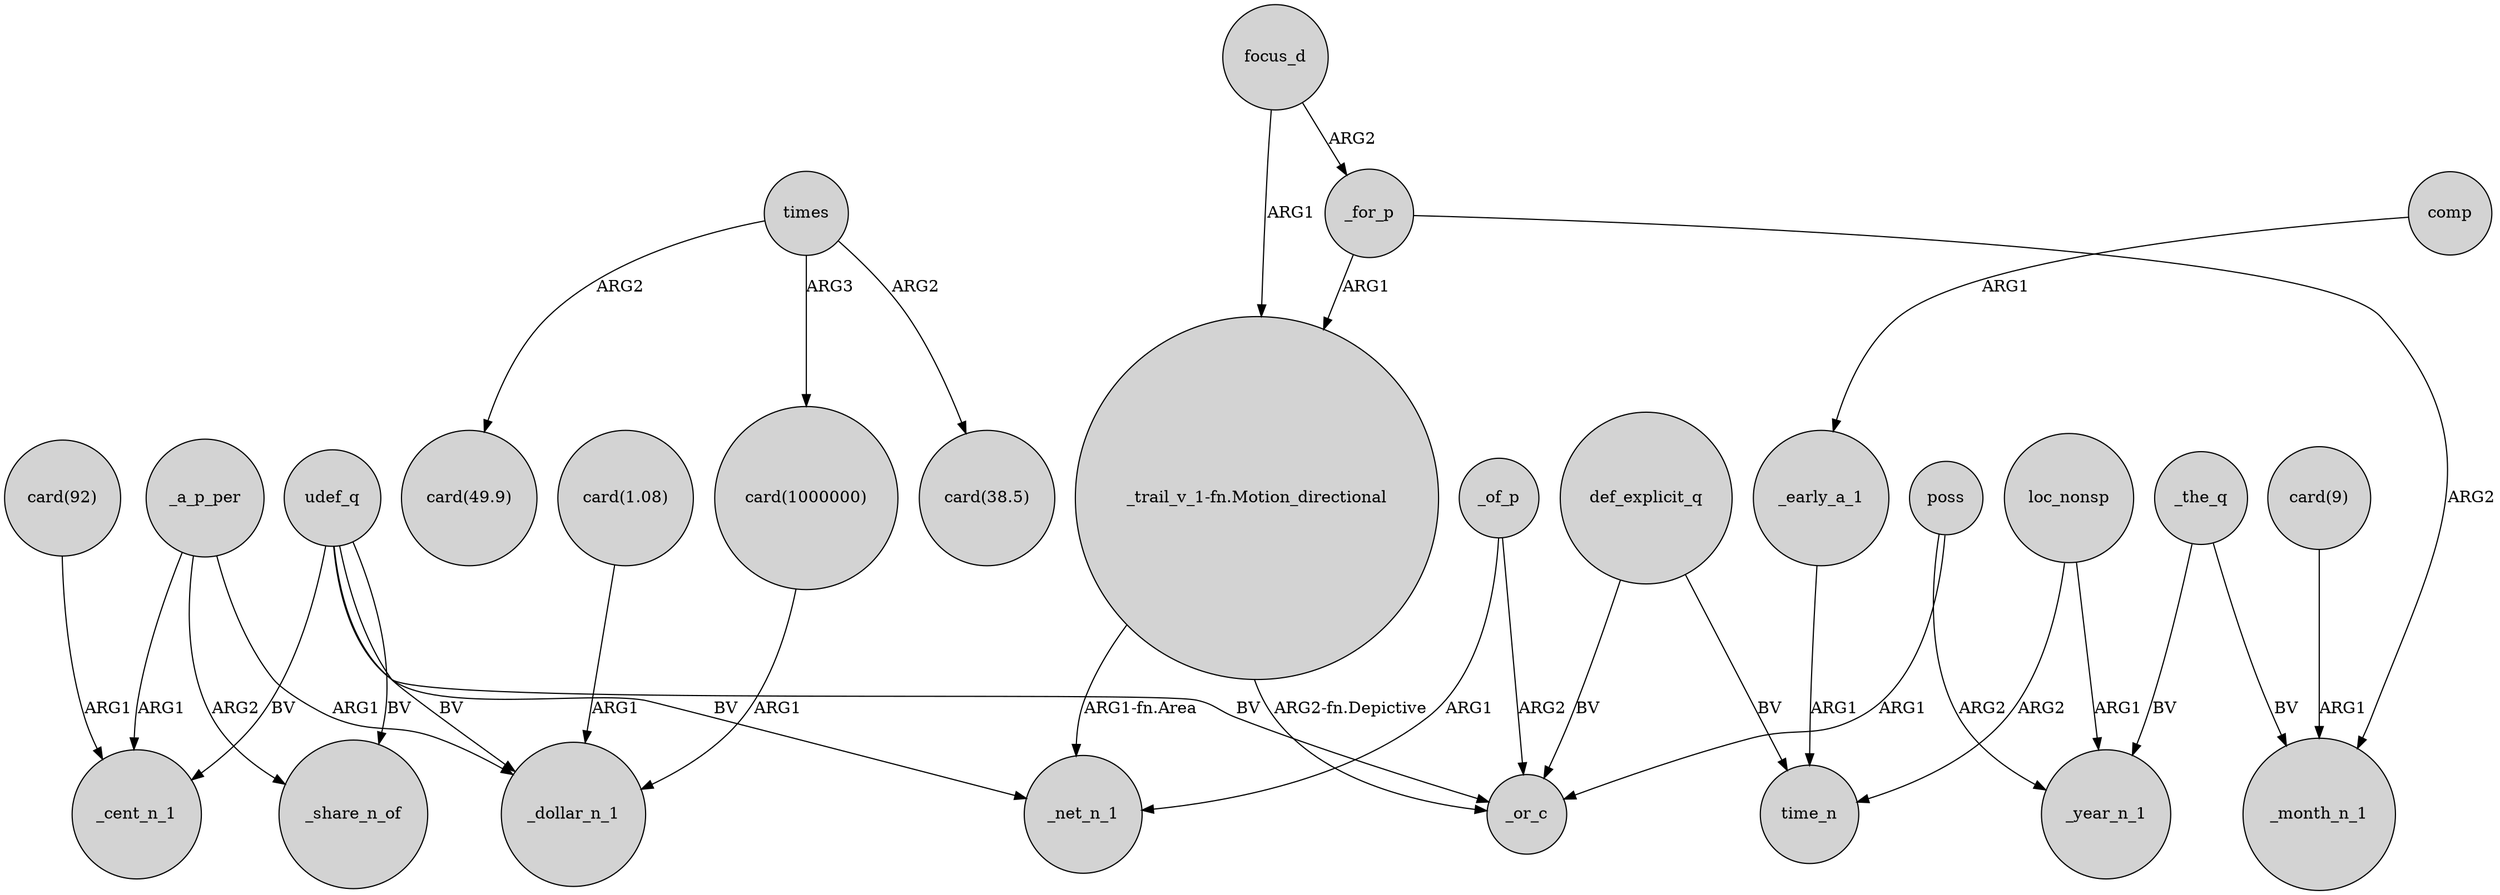 digraph {
	node [shape=circle style=filled]
	_early_a_1 -> time_n [label=ARG1]
	def_explicit_q -> _or_c [label=BV]
	times -> "card(49.9)" [label=ARG2]
	_a_p_per -> _cent_n_1 [label=ARG1]
	_the_q -> _month_n_1 [label=BV]
	loc_nonsp -> _year_n_1 [label=ARG1]
	"card(1.08)" -> _dollar_n_1 [label=ARG1]
	"_trail_v_1-fn.Motion_directional" -> _net_n_1 [label="ARG1-fn.Area"]
	times -> "card(1000000)" [label=ARG3]
	poss -> _year_n_1 [label=ARG2]
	"card(92)" -> _cent_n_1 [label=ARG1]
	comp -> _early_a_1 [label=ARG1]
	udef_q -> _cent_n_1 [label=BV]
	_for_p -> "_trail_v_1-fn.Motion_directional" [label=ARG1]
	udef_q -> _or_c [label=BV]
	times -> "card(38.5)" [label=ARG2]
	poss -> _or_c [label=ARG1]
	_a_p_per -> _share_n_of [label=ARG2]
	_the_q -> _year_n_1 [label=BV]
	udef_q -> _share_n_of [label=BV]
	udef_q -> _net_n_1 [label=BV]
	focus_d -> "_trail_v_1-fn.Motion_directional" [label=ARG1]
	udef_q -> _dollar_n_1 [label=BV]
	"card(1000000)" -> _dollar_n_1 [label=ARG1]
	_of_p -> _net_n_1 [label=ARG1]
	_a_p_per -> _dollar_n_1 [label=ARG1]
	"_trail_v_1-fn.Motion_directional" -> _or_c [label="ARG2-fn.Depictive"]
	def_explicit_q -> time_n [label=BV]
	_of_p -> _or_c [label=ARG2]
	loc_nonsp -> time_n [label=ARG2]
	"card(9)" -> _month_n_1 [label=ARG1]
	focus_d -> _for_p [label=ARG2]
	_for_p -> _month_n_1 [label=ARG2]
}

